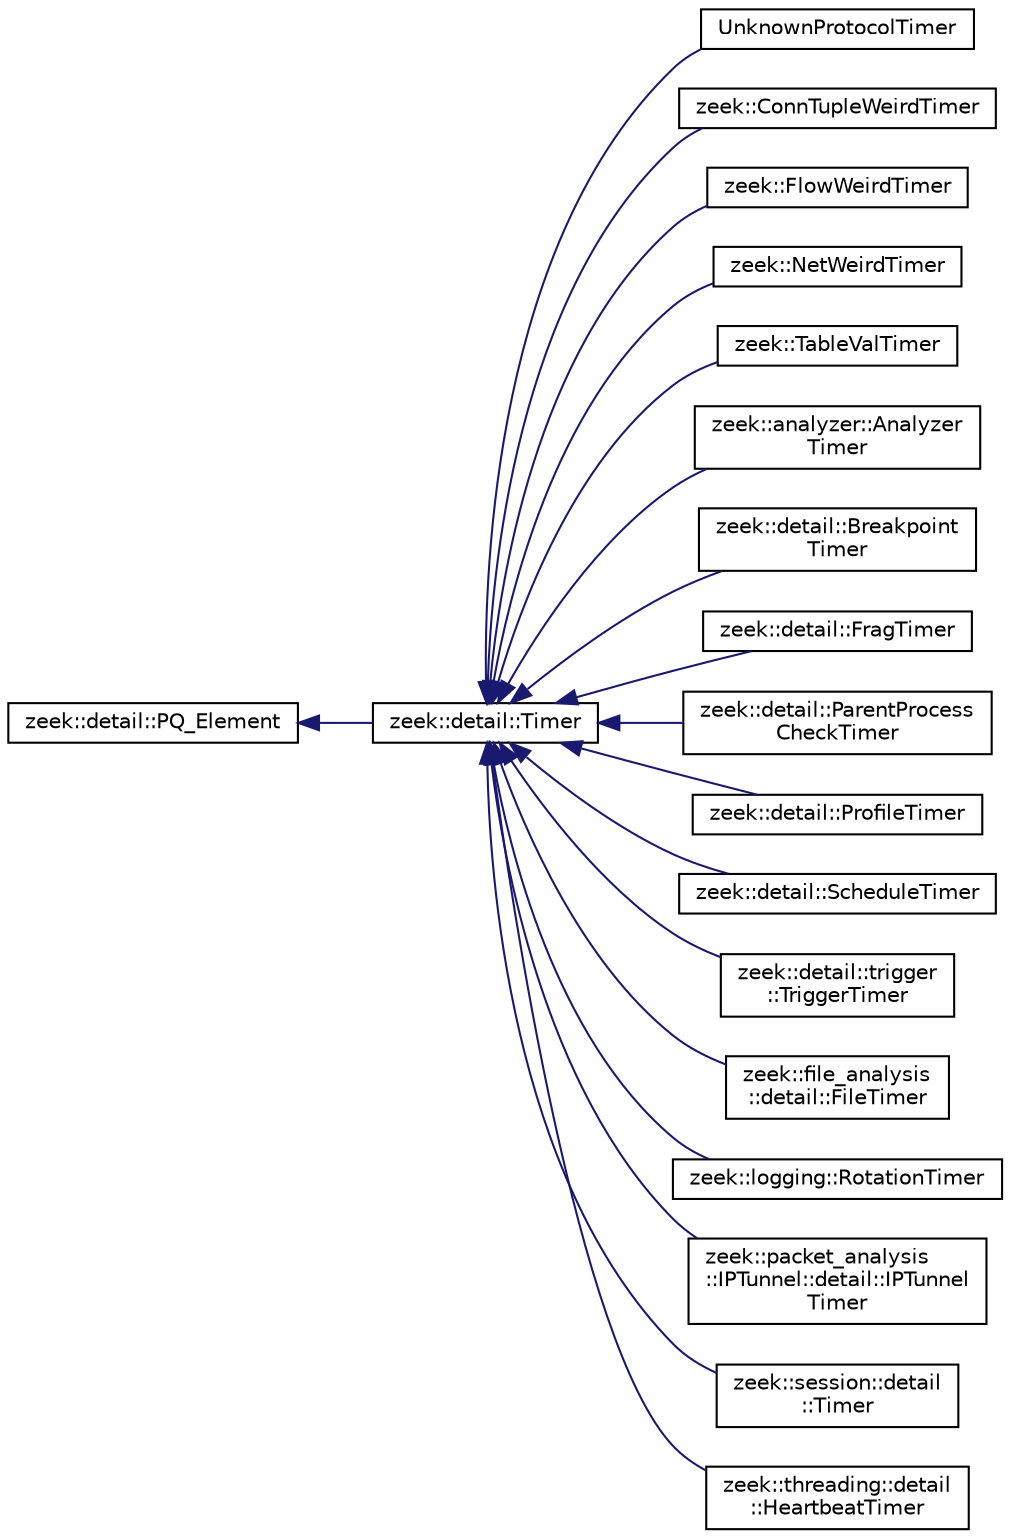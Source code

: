digraph "Graphical Class Hierarchy"
{
 // LATEX_PDF_SIZE
  edge [fontname="Helvetica",fontsize="10",labelfontname="Helvetica",labelfontsize="10"];
  node [fontname="Helvetica",fontsize="10",shape=record];
  rankdir="LR";
  Node0 [label="zeek::detail::PQ_Element",height=0.2,width=0.4,color="black", fillcolor="white", style="filled",URL="$df/d3d/classzeek_1_1detail_1_1PQ__Element.html",tooltip=" "];
  Node0 -> Node1 [dir="back",color="midnightblue",fontsize="10",style="solid",fontname="Helvetica"];
  Node1 [label="zeek::detail::Timer",height=0.2,width=0.4,color="black", fillcolor="white", style="filled",URL="$d1/da2/classzeek_1_1detail_1_1Timer.html",tooltip=" "];
  Node1 -> Node2 [dir="back",color="midnightblue",fontsize="10",style="solid",fontname="Helvetica"];
  Node2 [label="UnknownProtocolTimer",height=0.2,width=0.4,color="black", fillcolor="white", style="filled",URL="$d7/dc5/classUnknownProtocolTimer.html",tooltip=" "];
  Node1 -> Node3 [dir="back",color="midnightblue",fontsize="10",style="solid",fontname="Helvetica"];
  Node3 [label="zeek::ConnTupleWeirdTimer",height=0.2,width=0.4,color="black", fillcolor="white", style="filled",URL="$db/d0e/classzeek_1_1ConnTupleWeirdTimer.html",tooltip=" "];
  Node1 -> Node4 [dir="back",color="midnightblue",fontsize="10",style="solid",fontname="Helvetica"];
  Node4 [label="zeek::FlowWeirdTimer",height=0.2,width=0.4,color="black", fillcolor="white", style="filled",URL="$dd/d97/classzeek_1_1FlowWeirdTimer.html",tooltip=" "];
  Node1 -> Node5 [dir="back",color="midnightblue",fontsize="10",style="solid",fontname="Helvetica"];
  Node5 [label="zeek::NetWeirdTimer",height=0.2,width=0.4,color="black", fillcolor="white", style="filled",URL="$d2/d62/classzeek_1_1NetWeirdTimer.html",tooltip=" "];
  Node1 -> Node6 [dir="back",color="midnightblue",fontsize="10",style="solid",fontname="Helvetica"];
  Node6 [label="zeek::TableValTimer",height=0.2,width=0.4,color="black", fillcolor="white", style="filled",URL="$db/de5/classzeek_1_1TableValTimer.html",tooltip=" "];
  Node1 -> Node7 [dir="back",color="midnightblue",fontsize="10",style="solid",fontname="Helvetica"];
  Node7 [label="zeek::analyzer::Analyzer\lTimer",height=0.2,width=0.4,color="black", fillcolor="white", style="filled",URL="$df/d0b/classzeek_1_1analyzer_1_1AnalyzerTimer.html",tooltip=" "];
  Node1 -> Node8 [dir="back",color="midnightblue",fontsize="10",style="solid",fontname="Helvetica"];
  Node8 [label="zeek::detail::Breakpoint\lTimer",height=0.2,width=0.4,color="black", fillcolor="white", style="filled",URL="$d7/d47/classzeek_1_1detail_1_1BreakpointTimer.html",tooltip=" "];
  Node1 -> Node9 [dir="back",color="midnightblue",fontsize="10",style="solid",fontname="Helvetica"];
  Node9 [label="zeek::detail::FragTimer",height=0.2,width=0.4,color="black", fillcolor="white", style="filled",URL="$d9/d01/classzeek_1_1detail_1_1FragTimer.html",tooltip=" "];
  Node1 -> Node10 [dir="back",color="midnightblue",fontsize="10",style="solid",fontname="Helvetica"];
  Node10 [label="zeek::detail::ParentProcess\lCheckTimer",height=0.2,width=0.4,color="black", fillcolor="white", style="filled",URL="$dc/dd5/classzeek_1_1detail_1_1ParentProcessCheckTimer.html",tooltip=" "];
  Node1 -> Node11 [dir="back",color="midnightblue",fontsize="10",style="solid",fontname="Helvetica"];
  Node11 [label="zeek::detail::ProfileTimer",height=0.2,width=0.4,color="black", fillcolor="white", style="filled",URL="$d6/d1e/classzeek_1_1detail_1_1ProfileTimer.html",tooltip=" "];
  Node1 -> Node12 [dir="back",color="midnightblue",fontsize="10",style="solid",fontname="Helvetica"];
  Node12 [label="zeek::detail::ScheduleTimer",height=0.2,width=0.4,color="black", fillcolor="white", style="filled",URL="$d6/dca/classzeek_1_1detail_1_1ScheduleTimer.html",tooltip=" "];
  Node1 -> Node13 [dir="back",color="midnightblue",fontsize="10",style="solid",fontname="Helvetica"];
  Node13 [label="zeek::detail::trigger\l::TriggerTimer",height=0.2,width=0.4,color="black", fillcolor="white", style="filled",URL="$d2/d3b/classzeek_1_1detail_1_1trigger_1_1TriggerTimer.html",tooltip=" "];
  Node1 -> Node14 [dir="back",color="midnightblue",fontsize="10",style="solid",fontname="Helvetica"];
  Node14 [label="zeek::file_analysis\l::detail::FileTimer",height=0.2,width=0.4,color="black", fillcolor="white", style="filled",URL="$d6/daa/classzeek_1_1file__analysis_1_1detail_1_1FileTimer.html",tooltip=" "];
  Node1 -> Node15 [dir="back",color="midnightblue",fontsize="10",style="solid",fontname="Helvetica"];
  Node15 [label="zeek::logging::RotationTimer",height=0.2,width=0.4,color="black", fillcolor="white", style="filled",URL="$d9/d24/classzeek_1_1logging_1_1RotationTimer.html",tooltip=" "];
  Node1 -> Node16 [dir="back",color="midnightblue",fontsize="10",style="solid",fontname="Helvetica"];
  Node16 [label="zeek::packet_analysis\l::IPTunnel::detail::IPTunnel\lTimer",height=0.2,width=0.4,color="black", fillcolor="white", style="filled",URL="$de/dd8/classzeek_1_1packet__analysis_1_1IPTunnel_1_1detail_1_1IPTunnelTimer.html",tooltip=" "];
  Node1 -> Node17 [dir="back",color="midnightblue",fontsize="10",style="solid",fontname="Helvetica"];
  Node17 [label="zeek::session::detail\l::Timer",height=0.2,width=0.4,color="black", fillcolor="white", style="filled",URL="$d2/de3/classzeek_1_1session_1_1detail_1_1Timer.html",tooltip=" "];
  Node1 -> Node18 [dir="back",color="midnightblue",fontsize="10",style="solid",fontname="Helvetica"];
  Node18 [label="zeek::threading::detail\l::HeartbeatTimer",height=0.2,width=0.4,color="black", fillcolor="white", style="filled",URL="$d1/d7c/classzeek_1_1threading_1_1detail_1_1HeartbeatTimer.html",tooltip=" "];
}
